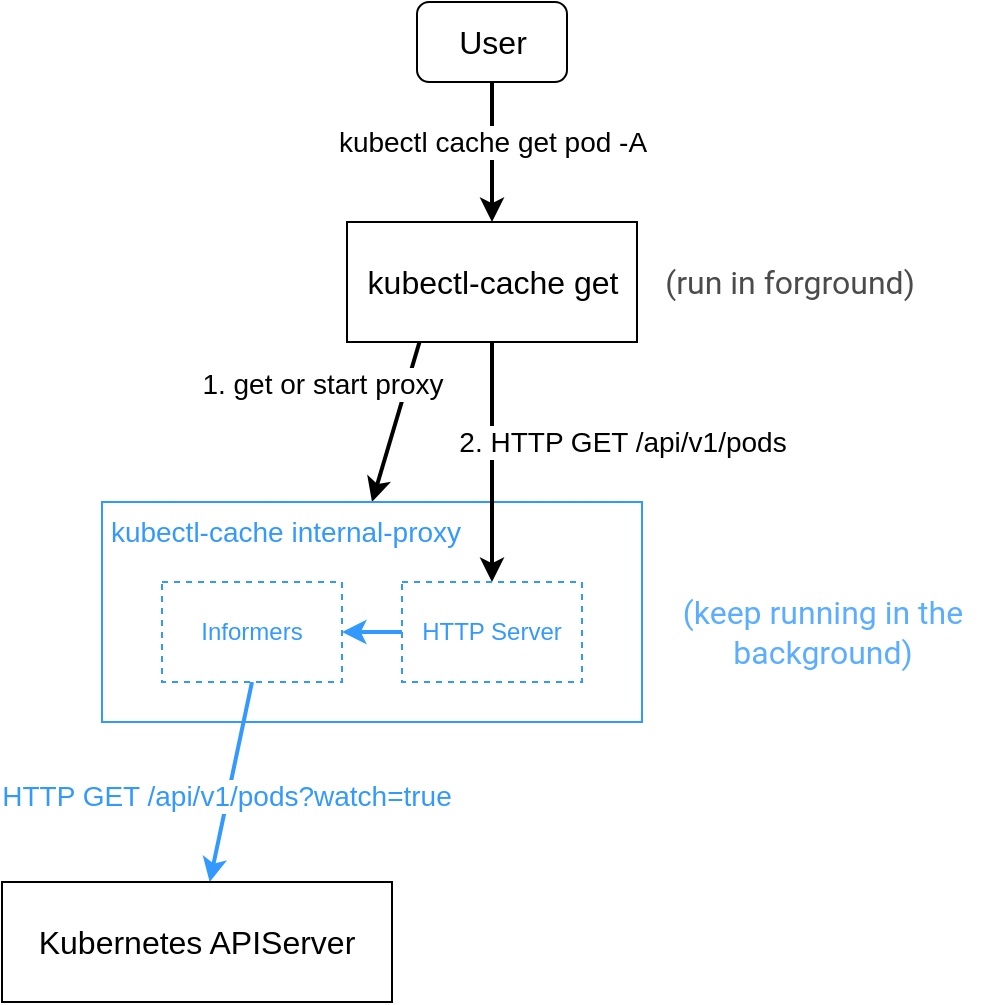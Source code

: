 <mxfile version="24.6.4" type="device">
  <diagram name="第 1 页" id="w3ja1bjoayfMokqQxgQL">
    <mxGraphModel dx="2514" dy="1437" grid="1" gridSize="10" guides="1" tooltips="1" connect="1" arrows="1" fold="1" page="1" pageScale="1" pageWidth="827" pageHeight="1169" math="0" shadow="0">
      <root>
        <mxCell id="0" />
        <mxCell id="1" parent="0" />
        <mxCell id="nMTpdDIKNEafPvPvFg4v-5" style="rounded=0;orthogonalLoop=1;jettySize=auto;html=1;entryX=0.5;entryY=0;entryDx=0;entryDy=0;exitX=0.25;exitY=1;exitDx=0;exitDy=0;flowAnimation=0;shadow=0;strokeWidth=2;strokeColor=default;" parent="1" source="nMTpdDIKNEafPvPvFg4v-1" target="nMTpdDIKNEafPvPvFg4v-3" edge="1">
          <mxGeometry relative="1" as="geometry">
            <mxPoint x="377.5" y="490" as="sourcePoint" />
            <mxPoint x="350" y="570" as="targetPoint" />
          </mxGeometry>
        </mxCell>
        <mxCell id="nMTpdDIKNEafPvPvFg4v-7" value="1. get or start proxy" style="edgeLabel;html=1;align=center;verticalAlign=middle;resizable=0;points=[];fontSize=14;" parent="nMTpdDIKNEafPvPvFg4v-5" vertex="1" connectable="0">
          <mxGeometry x="-0.26" y="-5" relative="1" as="geometry">
            <mxPoint x="-35" y="-8" as="offset" />
          </mxGeometry>
        </mxCell>
        <mxCell id="nMTpdDIKNEafPvPvFg4v-1" value="kubectl-cache get" style="rounded=0;whiteSpace=wrap;html=1;fontSize=16;" parent="1" vertex="1">
          <mxGeometry x="312.5" y="420" width="145" height="60" as="geometry" />
        </mxCell>
        <mxCell id="nMTpdDIKNEafPvPvFg4v-4" style="edgeStyle=orthogonalEdgeStyle;rounded=0;orthogonalLoop=1;jettySize=auto;html=1;entryX=0.5;entryY=0;entryDx=0;entryDy=0;strokeWidth=2;" parent="1" source="nMTpdDIKNEafPvPvFg4v-2" target="nMTpdDIKNEafPvPvFg4v-1" edge="1">
          <mxGeometry relative="1" as="geometry" />
        </mxCell>
        <mxCell id="nMTpdDIKNEafPvPvFg4v-12" value="kubectl cache get pod -A" style="edgeLabel;html=1;align=center;verticalAlign=middle;resizable=0;points=[];fontSize=14;" parent="nMTpdDIKNEafPvPvFg4v-4" vertex="1" connectable="0">
          <mxGeometry x="-0.16" relative="1" as="geometry">
            <mxPoint as="offset" />
          </mxGeometry>
        </mxCell>
        <mxCell id="nMTpdDIKNEafPvPvFg4v-2" value="User" style="rounded=1;whiteSpace=wrap;html=1;fontSize=16;" parent="1" vertex="1">
          <mxGeometry x="347.5" y="310" width="75" height="40" as="geometry" />
        </mxCell>
        <mxCell id="nMTpdDIKNEafPvPvFg4v-10" style="rounded=0;orthogonalLoop=1;jettySize=auto;html=1;strokeWidth=2;exitX=0.5;exitY=1;exitDx=0;exitDy=0;fillColor=#dae8fc;strokeColor=#3399FF;" parent="1" source="nMTpdDIKNEafPvPvFg4v-14" target="nMTpdDIKNEafPvPvFg4v-9" edge="1">
          <mxGeometry relative="1" as="geometry" />
        </mxCell>
        <mxCell id="nMTpdDIKNEafPvPvFg4v-11" value="HTTP GET /api/v1/pods?watch=true" style="edgeLabel;html=1;align=center;verticalAlign=middle;resizable=0;points=[];fontSize=14;fontColor=#3399FF;" parent="nMTpdDIKNEafPvPvFg4v-10" vertex="1" connectable="0">
          <mxGeometry x="0.271" y="3" relative="1" as="geometry">
            <mxPoint x="-3" y="-7" as="offset" />
          </mxGeometry>
        </mxCell>
        <mxCell id="nMTpdDIKNEafPvPvFg4v-3" value="" style="rounded=0;whiteSpace=wrap;html=1;fillColor=none;fontColor=#3399FF;strokeColor=#3399FF;" parent="1" vertex="1">
          <mxGeometry x="190" y="560" width="270" height="110" as="geometry" />
        </mxCell>
        <mxCell id="nMTpdDIKNEafPvPvFg4v-6" style="rounded=0;orthogonalLoop=1;jettySize=auto;html=1;entryX=0.5;entryY=0;entryDx=0;entryDy=0;exitX=0.5;exitY=1;exitDx=0;exitDy=0;strokeWidth=2;" parent="1" source="nMTpdDIKNEafPvPvFg4v-1" target="nMTpdDIKNEafPvPvFg4v-13" edge="1">
          <mxGeometry relative="1" as="geometry">
            <mxPoint x="345" y="490" as="sourcePoint" />
            <mxPoint x="345" y="570" as="targetPoint" />
          </mxGeometry>
        </mxCell>
        <mxCell id="nMTpdDIKNEafPvPvFg4v-8" value="2. HTTP GET /api/v1/pods" style="edgeLabel;html=1;align=center;verticalAlign=middle;resizable=0;points=[];fontSize=14;" parent="nMTpdDIKNEafPvPvFg4v-6" vertex="1" connectable="0">
          <mxGeometry x="0.298" y="-1" relative="1" as="geometry">
            <mxPoint x="66" y="-28" as="offset" />
          </mxGeometry>
        </mxCell>
        <mxCell id="nMTpdDIKNEafPvPvFg4v-9" value="Kubernetes APIServer" style="rounded=0;whiteSpace=wrap;html=1;fontSize=16;" parent="1" vertex="1">
          <mxGeometry x="140" y="750" width="195" height="60" as="geometry" />
        </mxCell>
        <mxCell id="nMTpdDIKNEafPvPvFg4v-16" style="edgeStyle=orthogonalEdgeStyle;rounded=0;orthogonalLoop=1;jettySize=auto;html=1;entryX=1;entryY=0.5;entryDx=0;entryDy=0;strokeWidth=2;fontColor=#66B2FF;strokeColor=#3399FF;" parent="1" source="nMTpdDIKNEafPvPvFg4v-13" target="nMTpdDIKNEafPvPvFg4v-14" edge="1">
          <mxGeometry relative="1" as="geometry" />
        </mxCell>
        <mxCell id="nMTpdDIKNEafPvPvFg4v-13" value="HTTP Server" style="rounded=0;whiteSpace=wrap;html=1;dashed=1;fontColor=#3399FF;strokeColor=#3399FF;" parent="1" vertex="1">
          <mxGeometry x="340" y="600" width="90" height="50" as="geometry" />
        </mxCell>
        <mxCell id="nMTpdDIKNEafPvPvFg4v-14" value="Informers" style="rounded=0;whiteSpace=wrap;html=1;dashed=1;fontColor=#3399FF;strokeColor=#3399FF;" parent="1" vertex="1">
          <mxGeometry x="220" y="600" width="90" height="50" as="geometry" />
        </mxCell>
        <mxCell id="nMTpdDIKNEafPvPvFg4v-15" value="kubectl-cache internal-proxy" style="text;html=1;align=center;verticalAlign=middle;whiteSpace=wrap;rounded=0;fontSize=14;fontColor=#3399FF;" parent="1" vertex="1">
          <mxGeometry x="192" y="560" width="180" height="30" as="geometry" />
        </mxCell>
        <mxCell id="nMTpdDIKNEafPvPvFg4v-17" value="&lt;span style=&quot;font-family: Roboto, RobotoDraft, Helvetica, Arial, sans-serif; font-size: 16px; text-align: start; white-space-collapse: preserve;&quot;&gt;(keep running in the background)&lt;/span&gt;" style="text;html=1;align=center;verticalAlign=middle;whiteSpace=wrap;rounded=0;fontSize=12;fillColor=none;fontColor=#3399FF;labelBackgroundColor=none;textOpacity=80;" parent="1" vertex="1">
          <mxGeometry x="464" y="600" width="172.5" height="50" as="geometry" />
        </mxCell>
        <mxCell id="nMTpdDIKNEafPvPvFg4v-18" value="&lt;span style=&quot;font-family: Roboto, RobotoDraft, Helvetica, Arial, sans-serif; font-size: 16px; text-align: start; white-space-collapse: preserve;&quot;&gt;(run in forground)&lt;/span&gt;" style="text;html=1;align=center;verticalAlign=middle;whiteSpace=wrap;rounded=0;fontSize=12;fillColor=none;fontColor=default;labelBackgroundColor=none;textOpacity=70;" parent="1" vertex="1">
          <mxGeometry x="464" y="435" width="140" height="30" as="geometry" />
        </mxCell>
      </root>
    </mxGraphModel>
  </diagram>
</mxfile>
